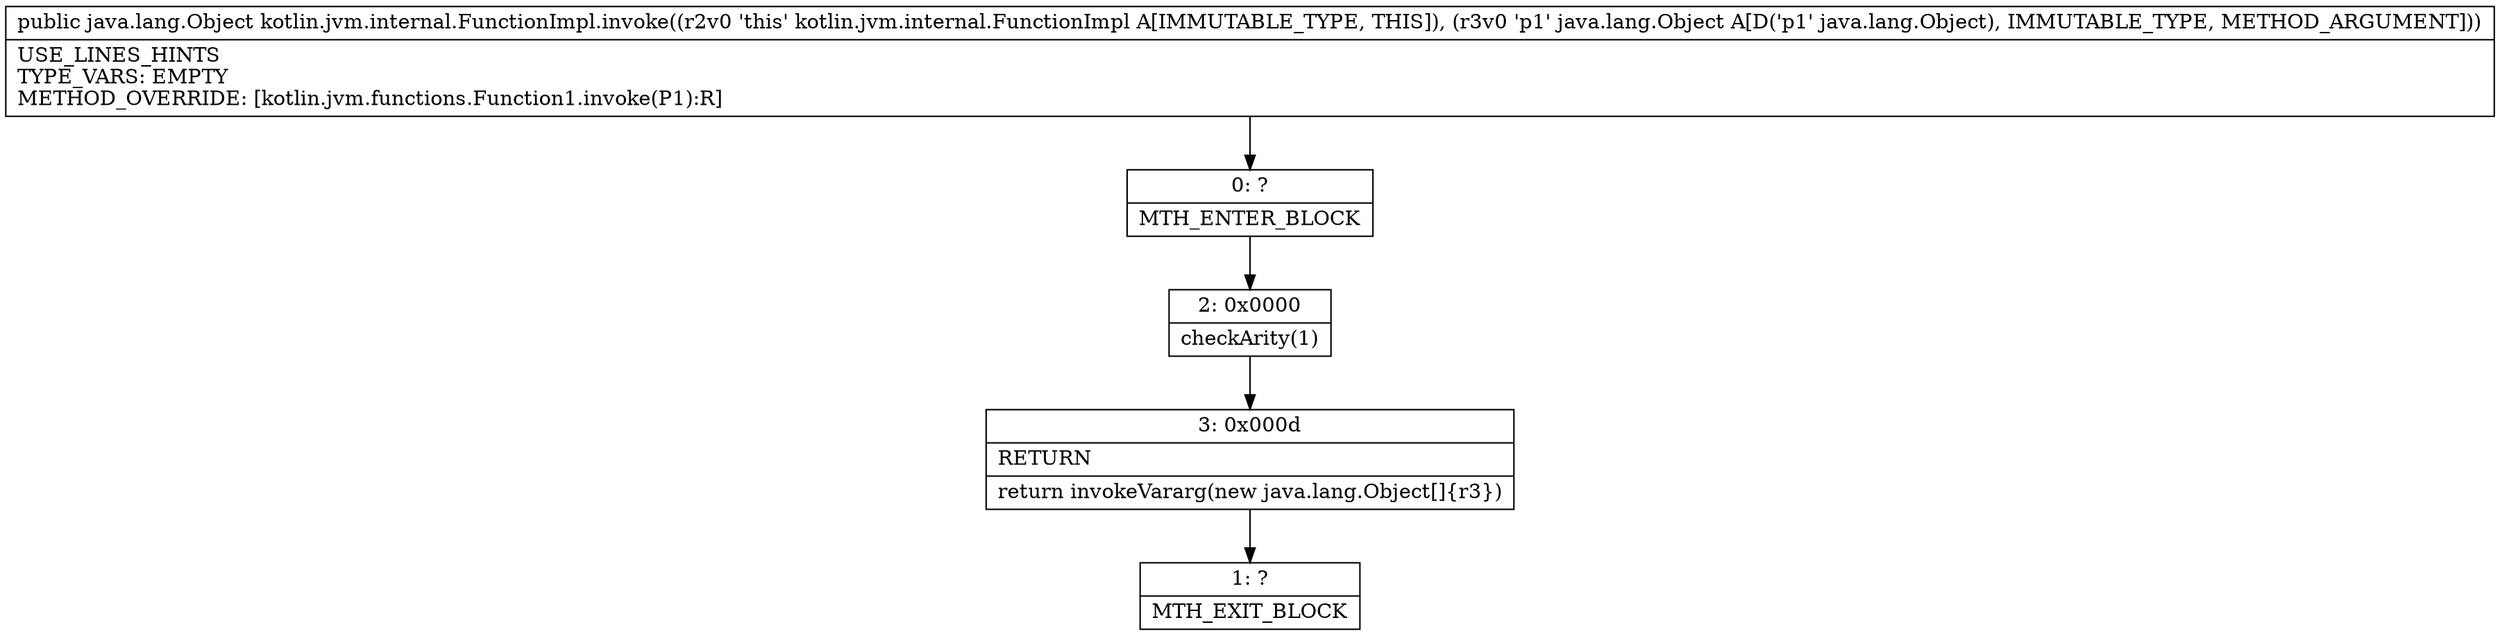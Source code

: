 digraph "CFG forkotlin.jvm.internal.FunctionImpl.invoke(Ljava\/lang\/Object;)Ljava\/lang\/Object;" {
Node_0 [shape=record,label="{0\:\ ?|MTH_ENTER_BLOCK\l}"];
Node_2 [shape=record,label="{2\:\ 0x0000|checkArity(1)\l}"];
Node_3 [shape=record,label="{3\:\ 0x000d|RETURN\l|return invokeVararg(new java.lang.Object[]\{r3\})\l}"];
Node_1 [shape=record,label="{1\:\ ?|MTH_EXIT_BLOCK\l}"];
MethodNode[shape=record,label="{public java.lang.Object kotlin.jvm.internal.FunctionImpl.invoke((r2v0 'this' kotlin.jvm.internal.FunctionImpl A[IMMUTABLE_TYPE, THIS]), (r3v0 'p1' java.lang.Object A[D('p1' java.lang.Object), IMMUTABLE_TYPE, METHOD_ARGUMENT]))  | USE_LINES_HINTS\lTYPE_VARS: EMPTY\lMETHOD_OVERRIDE: [kotlin.jvm.functions.Function1.invoke(P1):R]\l}"];
MethodNode -> Node_0;Node_0 -> Node_2;
Node_2 -> Node_3;
Node_3 -> Node_1;
}

